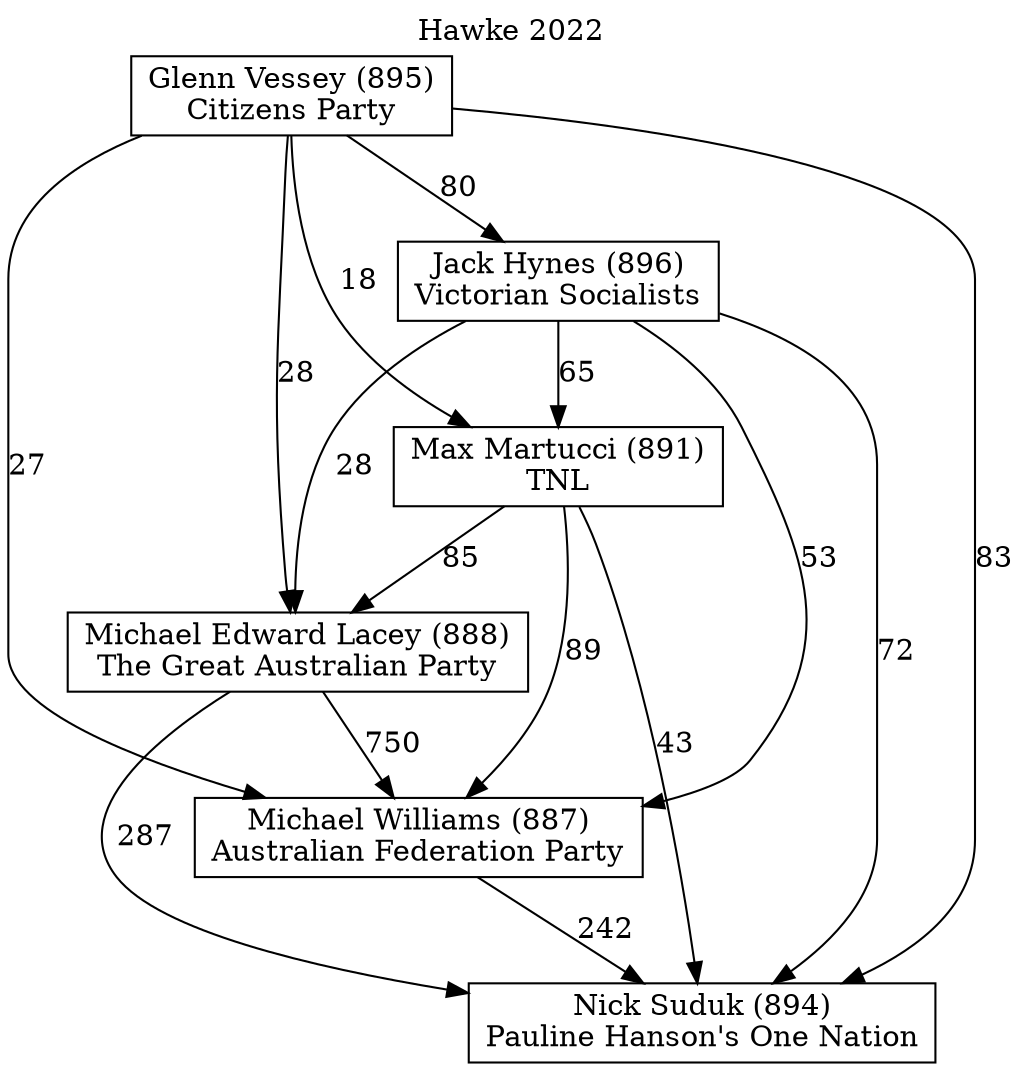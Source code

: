 // House preference flow
digraph "Nick Suduk (894)_Hawke_2022" {
	graph [label="Hawke 2022" labelloc=t mclimit=10]
	node [shape=box]
	"Jack Hynes (896)" [label="Jack Hynes (896)
Victorian Socialists"]
	"Max Martucci (891)" [label="Max Martucci (891)
TNL"]
	"Glenn Vessey (895)" [label="Glenn Vessey (895)
Citizens Party"]
	"Michael Edward Lacey (888)" [label="Michael Edward Lacey (888)
The Great Australian Party"]
	"Nick Suduk (894)" [label="Nick Suduk (894)
Pauline Hanson's One Nation"]
	"Michael Williams (887)" [label="Michael Williams (887)
Australian Federation Party"]
	"Max Martucci (891)" -> "Nick Suduk (894)" [label=43]
	"Glenn Vessey (895)" -> "Michael Williams (887)" [label=27]
	"Max Martucci (891)" -> "Michael Williams (887)" [label=89]
	"Glenn Vessey (895)" -> "Max Martucci (891)" [label=18]
	"Michael Williams (887)" -> "Nick Suduk (894)" [label=242]
	"Michael Edward Lacey (888)" -> "Michael Williams (887)" [label=750]
	"Max Martucci (891)" -> "Michael Edward Lacey (888)" [label=85]
	"Jack Hynes (896)" -> "Michael Williams (887)" [label=53]
	"Jack Hynes (896)" -> "Max Martucci (891)" [label=65]
	"Glenn Vessey (895)" -> "Michael Edward Lacey (888)" [label=28]
	"Jack Hynes (896)" -> "Nick Suduk (894)" [label=72]
	"Glenn Vessey (895)" -> "Nick Suduk (894)" [label=83]
	"Jack Hynes (896)" -> "Michael Edward Lacey (888)" [label=28]
	"Michael Edward Lacey (888)" -> "Nick Suduk (894)" [label=287]
	"Glenn Vessey (895)" -> "Jack Hynes (896)" [label=80]
}
